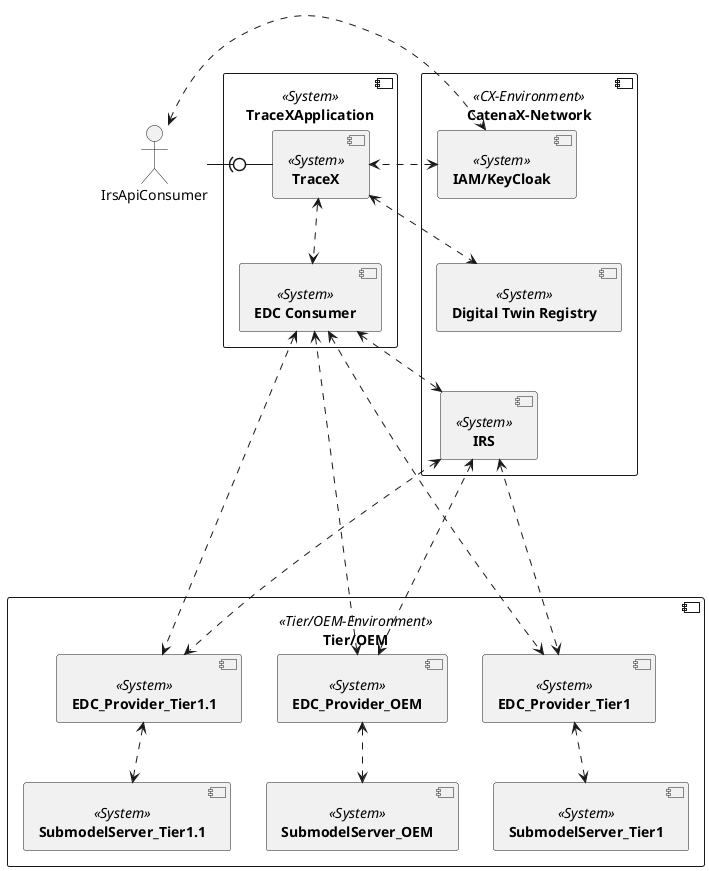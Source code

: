 The interfaces show how the components interact with each other and which interfaces the TraceX is providing.

Component Diagram

@startuml
skinparam monochrome true
skinparam shadowing false
skinparam spacing 50


component [**TraceXApplication**] <<System>> {
	component [**TraceX**] <<System>> as TraceX
	component [**EDC Consumer**] <<System>> as EDC

}

component [**CatenaX-Network**] <<CX-Environment>> {
    component [**IAM/KeyCloak**] <<System>> as IAM_IRS
    component [**Digital Twin Registry**] <<System>> as DT_REG
    component [**IRS**] <<System>> as IAM_DAPS
    IAM_IRS --[hidden]> DT_REG
    DT_REG --[hidden]>  IAM_DAPS
}

component [**Tier/OEM**] <<Tier/OEM-Environment>> {

    component [**EDC_Provider_OEM**] <<System>> as EDCProviderOEM
    component [**EDC_Provider_Tier1**] <<System>> as EDCProviderTier1
    component [**EDC_Provider_Tier1.1**] <<System>> as EDCProviderTier11
    component [**SubmodelServer_OEM**] <<System>> as SubmodelServerOEM
    component [**SubmodelServer_Tier1**] <<System>> as SubmodelServerTier1
    component [**SubmodelServer_Tier1.1**] <<System>> as SubmodelServerTier11
}


actor IrsApiConsumer

IrsApiConsumer -right(0- TraceX
IrsApiConsumer <.r.> IAM_IRS
TraceX <.d.> EDC
TraceX <.l.> IAM_IRS
TraceX <.> DT_REG
EDC <..> IAM_DAPS
EDC <..> EDCProviderOEM
EDC <...> EDCProviderTier1
EDC <....> EDCProviderTier11
IAM_DAPS <..> EDCProviderOEM
IAM_DAPS <...> EDCProviderTier1
IAM_DAPS <....> EDCProviderTier11
EDCProviderOEM <..> SubmodelServerOEM
EDCProviderTier1 <..> SubmodelServerTier1
EDCProviderTier11 <..> SubmodelServerTier11

@enduml
